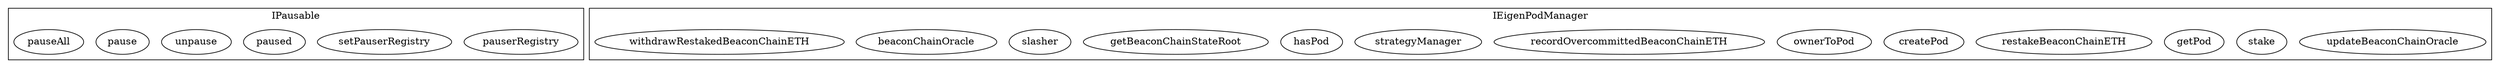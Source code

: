 strict digraph {
subgraph cluster_5795_IPausable {
label = "IPausable"
"5795_pauserRegistry" [label="pauserRegistry"]
"5795_setPauserRegistry" [label="setPauserRegistry"]
"5795_paused" [label="paused"]
"5795_unpause" [label="unpause"]
"5795_pause" [label="pause"]
"5795_pauseAll" [label="pauseAll"]
}subgraph cluster_5158_IEigenPodManager {
label = "IEigenPodManager"
"5158_updateBeaconChainOracle" [label="updateBeaconChainOracle"]
"5158_stake" [label="stake"]
"5158_getPod" [label="getPod"]
"5158_restakeBeaconChainETH" [label="restakeBeaconChainETH"]
"5158_createPod" [label="createPod"]
"5158_ownerToPod" [label="ownerToPod"]
"5158_recordOvercommittedBeaconChainETH" [label="recordOvercommittedBeaconChainETH"]
"5158_strategyManager" [label="strategyManager"]
"5158_hasPod" [label="hasPod"]
"5158_getBeaconChainStateRoot" [label="getBeaconChainStateRoot"]
"5158_slasher" [label="slasher"]
"5158_beaconChainOracle" [label="beaconChainOracle"]
"5158_withdrawRestakedBeaconChainETH" [label="withdrawRestakedBeaconChainETH"]
}subgraph cluster_solidity {
label = "[Solidity]"
}
}